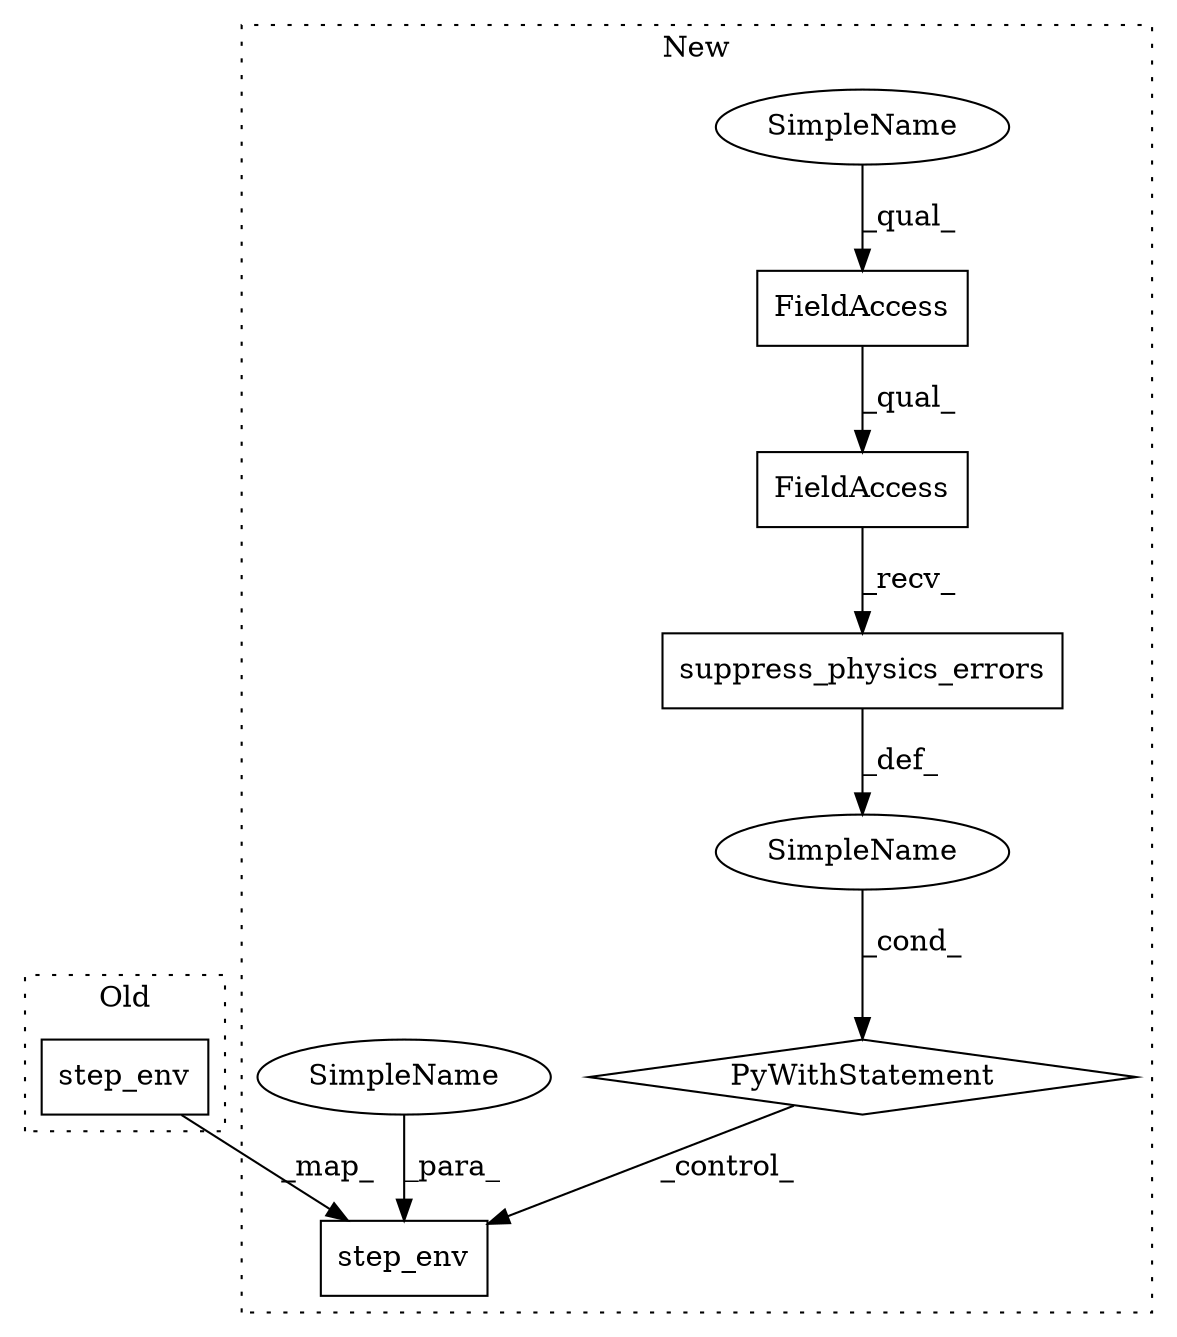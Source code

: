 digraph G {
subgraph cluster0 {
1 [label="step_env" a="32" s="2083,2108" l="9,1" shape="box"];
label = "Old";
style="dotted";
}
subgraph cluster1 {
2 [label="step_env" a="32" s="2368,2386" l="9,1" shape="box"];
3 [label="FieldAccess" a="22" s="2316" l="8" shape="box"];
4 [label="suppress_physics_errors" a="32" s="2333" l="25" shape="box"];
5 [label="SimpleName" a="42" s="" l="" shape="ellipse"];
6 [label="PyWithStatement" a="104" s="2306,2358" l="10,2" shape="diamond"];
7 [label="FieldAccess" a="22" s="2316" l="16" shape="box"];
8 [label="SimpleName" a="42" s="2316" l="3" shape="ellipse"];
9 [label="SimpleName" a="42" s="2377" l="3" shape="ellipse"];
label = "New";
style="dotted";
}
1 -> 2 [label="_map_"];
3 -> 7 [label="_qual_"];
4 -> 5 [label="_def_"];
5 -> 6 [label="_cond_"];
6 -> 2 [label="_control_"];
7 -> 4 [label="_recv_"];
8 -> 3 [label="_qual_"];
9 -> 2 [label="_para_"];
}